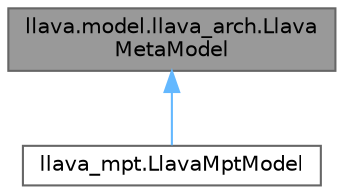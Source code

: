 digraph "llava.model.llava_arch.LlavaMetaModel"
{
 // LATEX_PDF_SIZE
  bgcolor="transparent";
  edge [fontname=Helvetica,fontsize=10,labelfontname=Helvetica,labelfontsize=10];
  node [fontname=Helvetica,fontsize=10,shape=box,height=0.2,width=0.4];
  Node1 [id="Node000001",label="llava.model.llava_arch.Llava\lMetaModel",height=0.2,width=0.4,color="gray40", fillcolor="grey60", style="filled", fontcolor="black",tooltip="LLaVA 모델의 메타클래스"];
  Node1 -> Node2 [id="edge2_Node000001_Node000002",dir="back",color="steelblue1",style="solid",tooltip=" "];
  Node2 [id="Node000002",label="llava_mpt.LlavaMptModel",height=0.2,width=0.4,color="gray40", fillcolor="white", style="filled",URL="$classllava__mpt_1_1_llava_mpt_model.html",tooltip="LLaVA 모델의 MPT 기반 클래스"];
}
